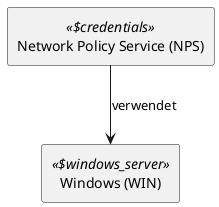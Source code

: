 @startuml


skinparam monochrome true
skinparam componentStyle uml2



show stereotype

rectangle Network__F_Policy__F_Service__F___N_NPS__O_ as "Network Policy Service (NPS)" <<$credentials>> {
}

rectangle Windows__F___N_WIN__O_ as "Windows (WIN)" <<$windows_server>> {
}
Network__F_Policy__F_Service__F___N_NPS__O_ -down-> Windows__F___N_WIN__O_ : verwendet 

' Begin Protected Region [[layouting]]

' End Protected Region   [[layouting]]

@enduml
' Actifsource ID=[dc5bfacd-eaac-11e8-88d3-bfc6b992bdec,177283c8-0e1a-11e9-8b4c-f9aec93d8b56,Hash]

